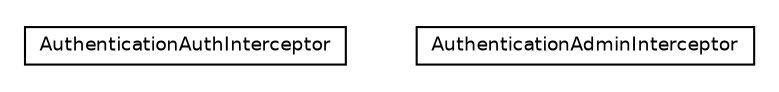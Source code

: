 #!/usr/local/bin/dot
#
# Class diagram 
# Generated by UmlGraph version 4.6 (http://www.spinellis.gr/sw/umlgraph)
#

digraph G {
	edge [fontname="Helvetica",fontsize=10,labelfontname="Helvetica",labelfontsize=10];
	node [fontname="Helvetica",fontsize=10,shape=plaintext];
	// net.chrissearle.flickrvote.web.interceptors.AuthenticationAuthInterceptor
	c276 [label=<<table border="0" cellborder="1" cellspacing="0" cellpadding="2" port="p" href="./AuthenticationAuthInterceptor.html">
		<tr><td><table border="0" cellspacing="0" cellpadding="1">
			<tr><td> AuthenticationAuthInterceptor </td></tr>
		</table></td></tr>
		</table>>, fontname="Helvetica", fontcolor="black", fontsize=9.0];
	// net.chrissearle.flickrvote.web.interceptors.AuthenticationAdminInterceptor
	c277 [label=<<table border="0" cellborder="1" cellspacing="0" cellpadding="2" port="p" href="./AuthenticationAdminInterceptor.html">
		<tr><td><table border="0" cellspacing="0" cellpadding="1">
			<tr><td> AuthenticationAdminInterceptor </td></tr>
		</table></td></tr>
		</table>>, fontname="Helvetica", fontcolor="black", fontsize=9.0];
}

